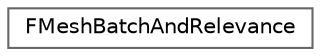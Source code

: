 digraph "Graphical Class Hierarchy"
{
 // INTERACTIVE_SVG=YES
 // LATEX_PDF_SIZE
  bgcolor="transparent";
  edge [fontname=Helvetica,fontsize=10,labelfontname=Helvetica,labelfontsize=10];
  node [fontname=Helvetica,fontsize=10,shape=box,height=0.2,width=0.4];
  rankdir="LR";
  Node0 [id="Node000000",label="FMeshBatchAndRelevance",height=0.2,width=0.4,color="grey40", fillcolor="white", style="filled",URL="$d2/d0c/structFMeshBatchAndRelevance.html",tooltip="A reference to a mesh batch that is added to the collector, together with some cached relevance flags..."];
}
